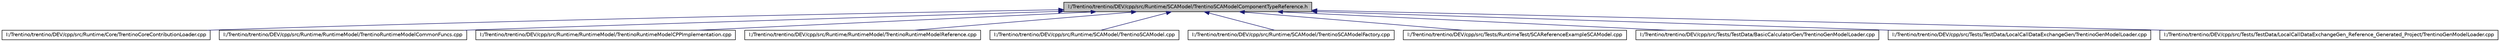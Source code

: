 digraph G
{
  edge [fontname="Helvetica",fontsize="10",labelfontname="Helvetica",labelfontsize="10"];
  node [fontname="Helvetica",fontsize="10",shape=record];
  Node1 [label="I:/Trentino/trentino/DEV/cpp/src/Runtime/SCAModel/TrentinoSCAModelComponentTypeReference.h",height=0.2,width=0.4,color="black", fillcolor="grey75", style="filled" fontcolor="black"];
  Node1 -> Node2 [dir="back",color="midnightblue",fontsize="10",style="solid",fontname="Helvetica"];
  Node2 [label="I:/Trentino/trentino/DEV/cpp/src/Runtime/Core/TrentinoCoreContributionLoader.cpp",height=0.2,width=0.4,color="black", fillcolor="white", style="filled",URL="$_trentino_core_contribution_loader_8cpp.html"];
  Node1 -> Node3 [dir="back",color="midnightblue",fontsize="10",style="solid",fontname="Helvetica"];
  Node3 [label="I:/Trentino/trentino/DEV/cpp/src/Runtime/RuntimeModel/TrentinoRuntimeModelCommonFuncs.cpp",height=0.2,width=0.4,color="black", fillcolor="white", style="filled",URL="$_trentino_runtime_model_common_funcs_8cpp.html"];
  Node1 -> Node4 [dir="back",color="midnightblue",fontsize="10",style="solid",fontname="Helvetica"];
  Node4 [label="I:/Trentino/trentino/DEV/cpp/src/Runtime/RuntimeModel/TrentinoRuntimeModelCPPImplementation.cpp",height=0.2,width=0.4,color="black", fillcolor="white", style="filled",URL="$_trentino_runtime_model_c_p_p_implementation_8cpp.html"];
  Node1 -> Node5 [dir="back",color="midnightblue",fontsize="10",style="solid",fontname="Helvetica"];
  Node5 [label="I:/Trentino/trentino/DEV/cpp/src/Runtime/RuntimeModel/TrentinoRuntimeModelReference.cpp",height=0.2,width=0.4,color="black", fillcolor="white", style="filled",URL="$_trentino_runtime_model_reference_8cpp.html"];
  Node1 -> Node6 [dir="back",color="midnightblue",fontsize="10",style="solid",fontname="Helvetica"];
  Node6 [label="I:/Trentino/trentino/DEV/cpp/src/Runtime/SCAModel/TrentinoSCAModel.cpp",height=0.2,width=0.4,color="black", fillcolor="white", style="filled",URL="$_trentino_s_c_a_model_8cpp.html"];
  Node1 -> Node7 [dir="back",color="midnightblue",fontsize="10",style="solid",fontname="Helvetica"];
  Node7 [label="I:/Trentino/trentino/DEV/cpp/src/Runtime/SCAModel/TrentinoSCAModelFactory.cpp",height=0.2,width=0.4,color="black", fillcolor="white", style="filled",URL="$_trentino_s_c_a_model_factory_8cpp.html"];
  Node1 -> Node8 [dir="back",color="midnightblue",fontsize="10",style="solid",fontname="Helvetica"];
  Node8 [label="I:/Trentino/trentino/DEV/cpp/src/Tests/RuntimeTest/SCAReferenceExampleSCAModel.cpp",height=0.2,width=0.4,color="black", fillcolor="white", style="filled",URL="$_s_c_a_reference_example_s_c_a_model_8cpp.html"];
  Node1 -> Node9 [dir="back",color="midnightblue",fontsize="10",style="solid",fontname="Helvetica"];
  Node9 [label="I:/Trentino/trentino/DEV/cpp/src/Tests/TestData/BasicCalculatorGen/TrentinoGenModelLoader.cpp",height=0.2,width=0.4,color="black", fillcolor="white", style="filled",URL="$_basic_calculator_gen_2_trentino_gen_model_loader_8cpp.html"];
  Node1 -> Node10 [dir="back",color="midnightblue",fontsize="10",style="solid",fontname="Helvetica"];
  Node10 [label="I:/Trentino/trentino/DEV/cpp/src/Tests/TestData/LocalCallDataExchangeGen/TrentinoGenModelLoader.cpp",height=0.2,width=0.4,color="black", fillcolor="white", style="filled",URL="$_local_call_data_exchange_gen_2_trentino_gen_model_loader_8cpp.html"];
  Node1 -> Node11 [dir="back",color="midnightblue",fontsize="10",style="solid",fontname="Helvetica"];
  Node11 [label="I:/Trentino/trentino/DEV/cpp/src/Tests/TestData/LocalCallDataExchangeGen_Reference_Generated_Project/TrentinoGenModelLoader.cpp",height=0.2,width=0.4,color="black", fillcolor="white", style="filled",URL="$_local_call_data_exchange_gen___reference___generated___project_2_trentino_gen_model_loader_8cpp.html"];
}
